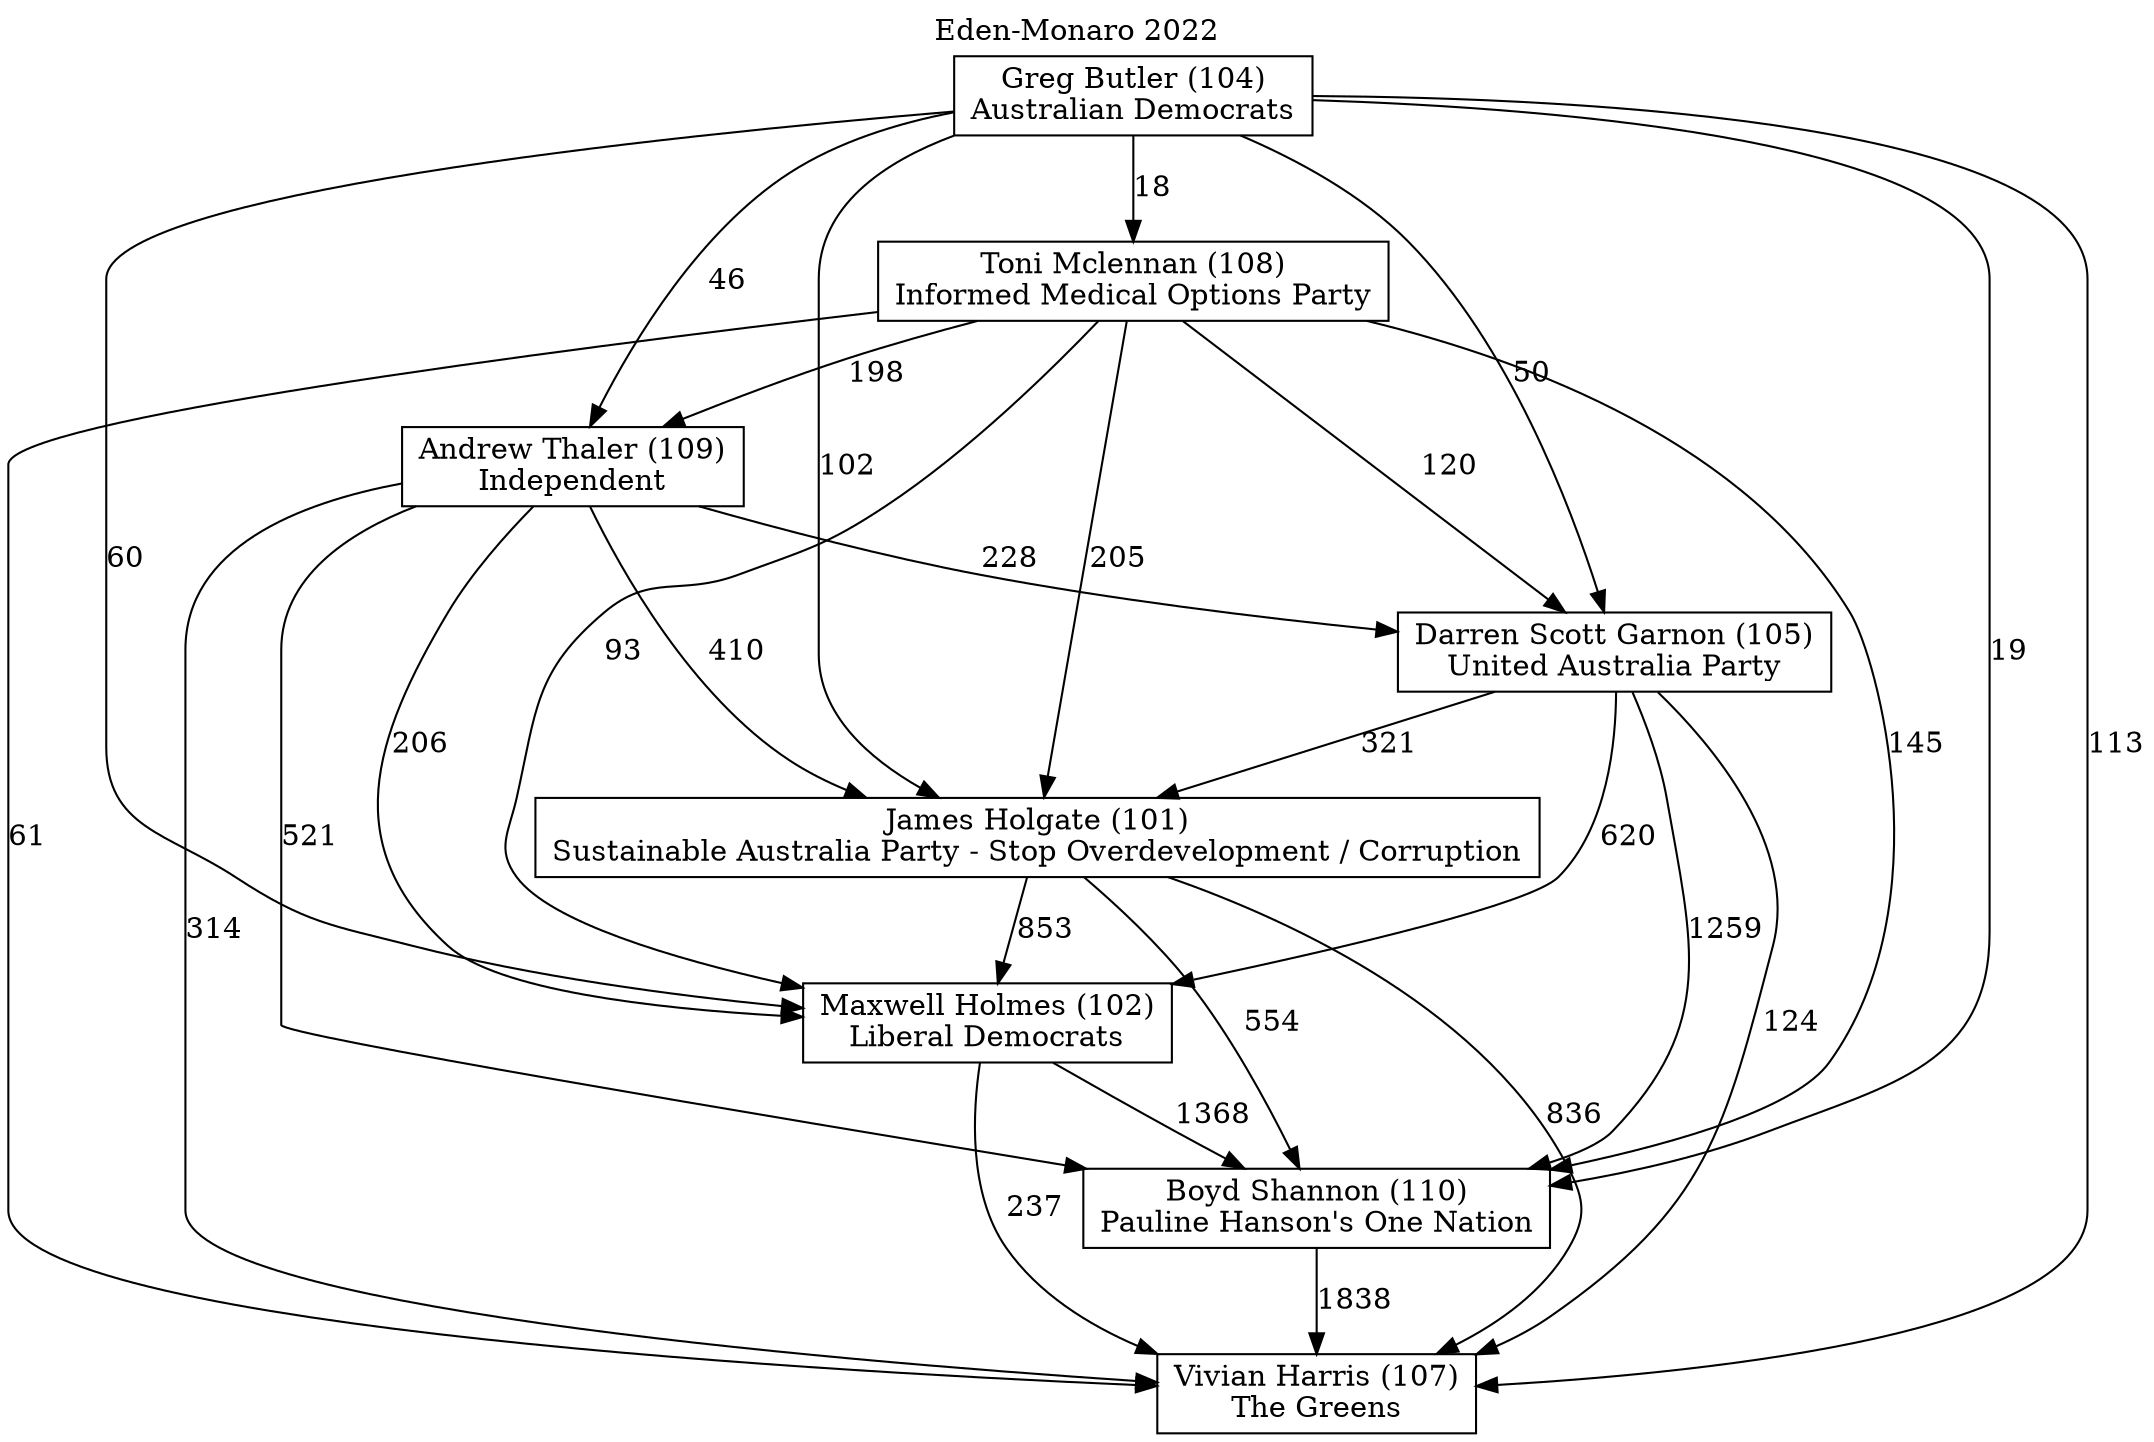 // House preference flow
digraph "Vivian Harris (107)_Eden-Monaro_2022" {
	graph [label="Eden-Monaro 2022" labelloc=t mclimit=10]
	node [shape=box]
	"Boyd Shannon (110)" [label="Boyd Shannon (110)
Pauline Hanson's One Nation"]
	"Toni Mclennan (108)" [label="Toni Mclennan (108)
Informed Medical Options Party"]
	"Darren Scott Garnon (105)" [label="Darren Scott Garnon (105)
United Australia Party"]
	"Vivian Harris (107)" [label="Vivian Harris (107)
The Greens"]
	"Greg Butler (104)" [label="Greg Butler (104)
Australian Democrats"]
	"Andrew Thaler (109)" [label="Andrew Thaler (109)
Independent"]
	"James Holgate (101)" [label="James Holgate (101)
Sustainable Australia Party - Stop Overdevelopment / Corruption"]
	"Maxwell Holmes (102)" [label="Maxwell Holmes (102)
Liberal Democrats"]
	"James Holgate (101)" -> "Boyd Shannon (110)" [label=554]
	"Darren Scott Garnon (105)" -> "Boyd Shannon (110)" [label=1259]
	"Darren Scott Garnon (105)" -> "James Holgate (101)" [label=321]
	"Andrew Thaler (109)" -> "Vivian Harris (107)" [label=314]
	"Toni Mclennan (108)" -> "Vivian Harris (107)" [label=61]
	"Darren Scott Garnon (105)" -> "Maxwell Holmes (102)" [label=620]
	"Greg Butler (104)" -> "Maxwell Holmes (102)" [label=60]
	"Maxwell Holmes (102)" -> "Vivian Harris (107)" [label=237]
	"Toni Mclennan (108)" -> "Boyd Shannon (110)" [label=145]
	"James Holgate (101)" -> "Maxwell Holmes (102)" [label=853]
	"Greg Butler (104)" -> "Vivian Harris (107)" [label=113]
	"Greg Butler (104)" -> "Boyd Shannon (110)" [label=19]
	"Andrew Thaler (109)" -> "Darren Scott Garnon (105)" [label=228]
	"Greg Butler (104)" -> "Andrew Thaler (109)" [label=46]
	"James Holgate (101)" -> "Vivian Harris (107)" [label=836]
	"Toni Mclennan (108)" -> "Darren Scott Garnon (105)" [label=120]
	"Maxwell Holmes (102)" -> "Boyd Shannon (110)" [label=1368]
	"Greg Butler (104)" -> "James Holgate (101)" [label=102]
	"Toni Mclennan (108)" -> "Andrew Thaler (109)" [label=198]
	"Andrew Thaler (109)" -> "Boyd Shannon (110)" [label=521]
	"Toni Mclennan (108)" -> "James Holgate (101)" [label=205]
	"Darren Scott Garnon (105)" -> "Vivian Harris (107)" [label=124]
	"Andrew Thaler (109)" -> "Maxwell Holmes (102)" [label=206]
	"Toni Mclennan (108)" -> "Maxwell Holmes (102)" [label=93]
	"Greg Butler (104)" -> "Darren Scott Garnon (105)" [label=50]
	"Boyd Shannon (110)" -> "Vivian Harris (107)" [label=1838]
	"Greg Butler (104)" -> "Toni Mclennan (108)" [label=18]
	"Andrew Thaler (109)" -> "James Holgate (101)" [label=410]
}
